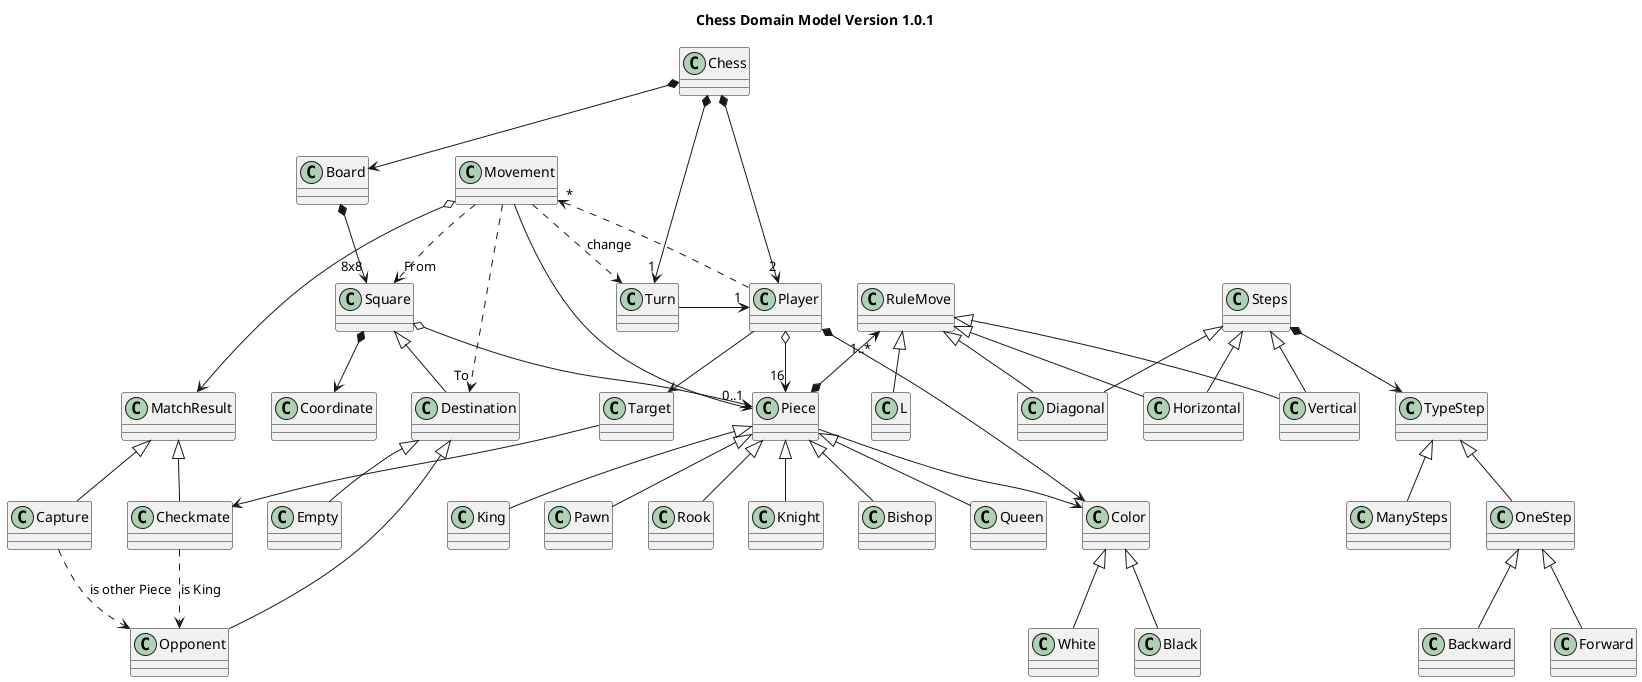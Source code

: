 @startuml ChessDomainModel_v1_0_1

	title Chess Domain Model Version 1.0.1

	class Chess
	
	
	
    class Square
	class Empty
	class Opponent
    
    class Coordinate
    
	together {
		class Player	
		class RuleMove
	
	}
	
		class Board
		class Piece
		
	

	
		class Movement
		class Turn
		class RuleMove
	
	
	class Pawn
	class Rook
	class Knight
	class Bishop
	class Queen
	class King
	class Color
	class White
	class Black
	
	
	class Checkmate
	class Capture

	class Target
	class Steps
	class TypeStep
	class OneStep
	class Forward
	class Backward
	class ManySteps
	class Destination
	class Checkmate

	Chess *--> "1" Turn
	Chess *--> Board
	Chess *--> "2" Player
	Turn --> "1" Player

    Board *--> "8x8" Square

	Player ..> "*" Movement
	Player *--> Color
	Player o--> "16" Piece
	/'Player *-- King
	Player *-- Queen
	Player *-- "2" Bishop
	Player *-- "2" Knight
	Player *-- "2" Rook
	Player *-- "8" Pawn
	'/
	Player --> Target
	Target --> Checkmate

	Color <|-- White
	Color <|-- Black

	Piece *--> "1..*" RuleMove
	Piece <|-- Pawn
	Piece <|-- Bishop
	Piece <|-- Knight
	Piece <|-- Rook
	Piece <|-- Queen
	Piece <|-- King

	Piece --> Color

	Movement ..> Turn : change
	Movement ..> "To" Destination
    Movement ..> "From" Square
	Movement --> Piece
	Movement o--> MatchResult

	MatchResult ^-- Checkmate
	MatchResult ^-- Capture
	Checkmate ..>  Opponent : "is King"
	Capture ..>  Opponent : "is other Piece"

	Square o--> "0..1" Piece
    Square <|-- Destination
    Square *--> Coordinate

	Destination <|-- Empty
	Destination <|-- Opponent
	'Opponent <|-- Target
	'Target --> King	

	RuleMove <|-- Horizontal
	RuleMove <|-- Vertical
	RuleMove <|-- Diagonal
	RuleMove <|-- L

	
	Steps *--> TypeStep
	TypeStep ^-- OneStep
		OneStep ^-- Forward
		OneStep ^-- Backward
	TypeStep ^-- ManySteps
	Steps ^-- Horizontal
	Steps ^-- Vertical
	Steps ^-- Diagonal

	

@enduml